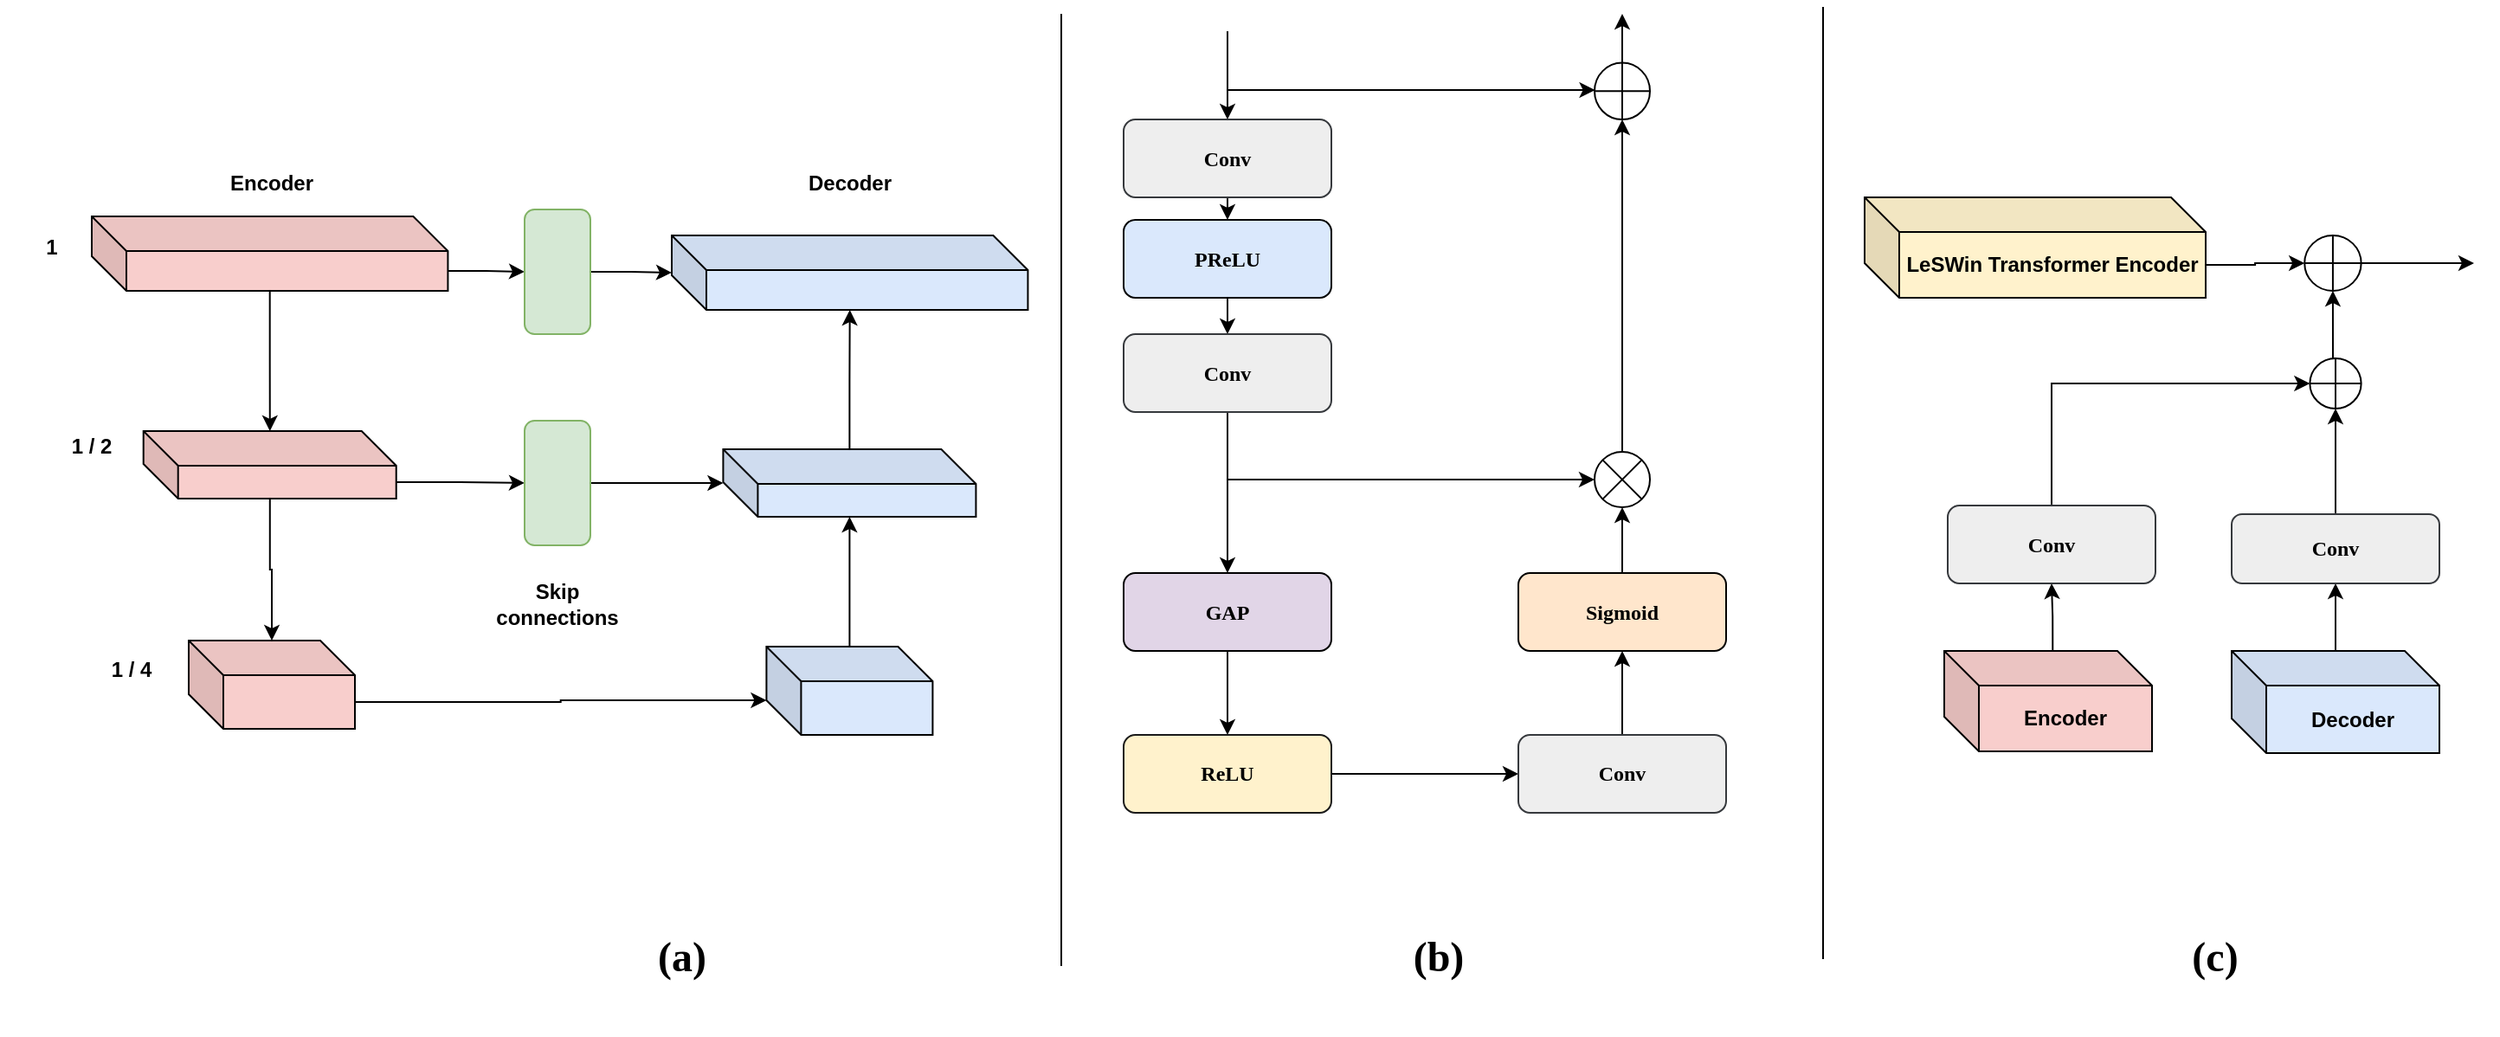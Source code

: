 <mxfile version="15.7.0" type="github">
  <diagram id="IEZfFUt5iknaMV8YK9Li" name="第 1 页">
    <mxGraphModel dx="394" dy="578" grid="1" gridSize="10" guides="1" tooltips="1" connect="1" arrows="1" fold="1" page="1" pageScale="1" pageWidth="827" pageHeight="1169" math="0" shadow="0">
      <root>
        <mxCell id="0" />
        <mxCell id="1" parent="0" />
        <mxCell id="TE2xIWxWRdcWMgeTcJOB-1" value="" style="endArrow=none;html=1;rounded=0;fontStyle=1" edge="1" parent="1">
          <mxGeometry width="50" height="50" relative="1" as="geometry">
            <mxPoint x="1620" y="850" as="sourcePoint" />
            <mxPoint x="1620" y="300" as="targetPoint" />
          </mxGeometry>
        </mxCell>
        <mxCell id="TE2xIWxWRdcWMgeTcJOB-2" value="" style="edgeStyle=orthogonalEdgeStyle;rounded=0;orthogonalLoop=1;jettySize=auto;html=1;fontFamily=Times New Roman;startArrow=none;startFill=0;endArrow=classic;endFill=1;exitX=0.522;exitY=-0.005;exitDx=0;exitDy=0;exitPerimeter=0;fontStyle=1" edge="1" parent="1" source="TE2xIWxWRdcWMgeTcJOB-14" target="TE2xIWxWRdcWMgeTcJOB-5">
          <mxGeometry relative="1" as="geometry">
            <mxPoint x="2192" y="709" as="sourcePoint" />
          </mxGeometry>
        </mxCell>
        <mxCell id="TE2xIWxWRdcWMgeTcJOB-3" value="" style="edgeStyle=orthogonalEdgeStyle;rounded=0;orthogonalLoop=1;jettySize=auto;html=1;fontFamily=Times New Roman;startArrow=none;startFill=0;endArrow=classic;endFill=1;exitX=0.5;exitY=0.004;exitDx=0;exitDy=0;exitPerimeter=0;fontStyle=1" edge="1" parent="1" source="TE2xIWxWRdcWMgeTcJOB-15" target="TE2xIWxWRdcWMgeTcJOB-7">
          <mxGeometry relative="1" as="geometry">
            <mxPoint x="2356" y="709" as="sourcePoint" />
          </mxGeometry>
        </mxCell>
        <mxCell id="TE2xIWxWRdcWMgeTcJOB-4" style="edgeStyle=orthogonalEdgeStyle;rounded=0;orthogonalLoop=1;jettySize=auto;html=1;exitX=0.5;exitY=0;exitDx=0;exitDy=0;entryX=0;entryY=0.5;entryDx=0;entryDy=0;fontFamily=Times New Roman;startArrow=none;startFill=0;endArrow=classic;endFill=1;fontStyle=1" edge="1" parent="1" source="TE2xIWxWRdcWMgeTcJOB-5" target="TE2xIWxWRdcWMgeTcJOB-9">
          <mxGeometry relative="1" as="geometry" />
        </mxCell>
        <mxCell id="TE2xIWxWRdcWMgeTcJOB-5" value="&lt;span&gt;Conv&lt;/span&gt;" style="rounded=1;whiteSpace=wrap;html=1;fontFamily=Times New Roman;fillColor=#eeeeee;strokeColor=#36393d;fontStyle=1" vertex="1" parent="1">
          <mxGeometry x="2132" y="584" width="120" height="45" as="geometry" />
        </mxCell>
        <mxCell id="TE2xIWxWRdcWMgeTcJOB-6" style="edgeStyle=orthogonalEdgeStyle;rounded=0;orthogonalLoop=1;jettySize=auto;html=1;exitX=0.5;exitY=0;exitDx=0;exitDy=0;entryX=0.5;entryY=1;entryDx=0;entryDy=0;fontFamily=Times New Roman;startArrow=none;startFill=0;endArrow=classic;endFill=1;fontStyle=1" edge="1" parent="1" source="TE2xIWxWRdcWMgeTcJOB-7" target="TE2xIWxWRdcWMgeTcJOB-9">
          <mxGeometry relative="1" as="geometry" />
        </mxCell>
        <mxCell id="TE2xIWxWRdcWMgeTcJOB-7" value="&lt;span&gt;Conv&lt;/span&gt;" style="rounded=1;whiteSpace=wrap;html=1;fontFamily=Times New Roman;strokeColor=#36393d;fillColor=#eeeeee;fontStyle=1" vertex="1" parent="1">
          <mxGeometry x="2296" y="589" width="120" height="40" as="geometry" />
        </mxCell>
        <mxCell id="TE2xIWxWRdcWMgeTcJOB-8" style="edgeStyle=orthogonalEdgeStyle;rounded=0;orthogonalLoop=1;jettySize=auto;html=1;exitX=0.5;exitY=0;exitDx=0;exitDy=0;entryX=0.5;entryY=1;entryDx=0;entryDy=0;fontFamily=Times New Roman;startArrow=none;startFill=0;endArrow=classic;endFill=1;fontStyle=1" edge="1" parent="1" source="TE2xIWxWRdcWMgeTcJOB-9" target="TE2xIWxWRdcWMgeTcJOB-11">
          <mxGeometry relative="1" as="geometry" />
        </mxCell>
        <mxCell id="TE2xIWxWRdcWMgeTcJOB-9" value="" style="shape=orEllipse;perimeter=ellipsePerimeter;whiteSpace=wrap;html=1;backgroundOutline=1;fontColor=#FF170F;strokeColor=#000000;align=center;verticalAlign=top;fillColor=default;fontStyle=1" vertex="1" parent="1">
          <mxGeometry x="2341.18" y="499" width="29.64" height="29" as="geometry" />
        </mxCell>
        <mxCell id="TE2xIWxWRdcWMgeTcJOB-10" style="edgeStyle=orthogonalEdgeStyle;rounded=0;orthogonalLoop=1;jettySize=auto;html=1;exitX=1;exitY=0.5;exitDx=0;exitDy=0;fontFamily=Times New Roman;startArrow=none;startFill=0;endArrow=classic;endFill=1;fontStyle=1" edge="1" parent="1" source="TE2xIWxWRdcWMgeTcJOB-11">
          <mxGeometry relative="1" as="geometry">
            <mxPoint x="2436.0" y="444" as="targetPoint" />
          </mxGeometry>
        </mxCell>
        <mxCell id="TE2xIWxWRdcWMgeTcJOB-11" value="" style="shape=orEllipse;perimeter=ellipsePerimeter;whiteSpace=wrap;html=1;backgroundOutline=1;fontColor=#FF170F;strokeColor=#000000;align=center;verticalAlign=top;fillColor=default;fontStyle=1" vertex="1" parent="1">
          <mxGeometry x="2338.11" y="428" width="32.71" height="32" as="geometry" />
        </mxCell>
        <mxCell id="TE2xIWxWRdcWMgeTcJOB-12" style="edgeStyle=orthogonalEdgeStyle;rounded=0;orthogonalLoop=1;jettySize=auto;html=1;exitX=0;exitY=0;exitDx=120;exitDy=39;entryX=0;entryY=0.5;entryDx=0;entryDy=0;fontFamily=Times New Roman;startArrow=none;startFill=0;endArrow=classic;endFill=1;exitPerimeter=0;fontStyle=1" edge="1" parent="1" source="TE2xIWxWRdcWMgeTcJOB-16" target="TE2xIWxWRdcWMgeTcJOB-11">
          <mxGeometry relative="1" as="geometry">
            <mxPoint x="2226" y="388.5" as="sourcePoint" />
          </mxGeometry>
        </mxCell>
        <mxCell id="TE2xIWxWRdcWMgeTcJOB-13" value="&lt;h1&gt;(c)&lt;/h1&gt;" style="text;html=1;strokeColor=none;fillColor=none;align=center;verticalAlign=middle;whiteSpace=wrap;rounded=0;fontFamily=Times New Roman;fontStyle=1" vertex="1" parent="1">
          <mxGeometry x="2123" y="800" width="327" height="90" as="geometry" />
        </mxCell>
        <mxCell id="TE2xIWxWRdcWMgeTcJOB-14" value="&lt;span&gt;Encoder&lt;/span&gt;" style="shape=cube;whiteSpace=wrap;html=1;boundedLbl=1;backgroundOutline=1;darkOpacity=0.05;darkOpacity2=0.1;fillColor=#f8cecc;strokeColor=#000000;fontStyle=1" vertex="1" parent="1">
          <mxGeometry x="2130" y="668" width="120" height="58" as="geometry" />
        </mxCell>
        <mxCell id="TE2xIWxWRdcWMgeTcJOB-15" value="&lt;span&gt;Decoder&lt;/span&gt;" style="shape=cube;whiteSpace=wrap;html=1;boundedLbl=1;backgroundOutline=1;darkOpacity=0.05;darkOpacity2=0.1;fillColor=#dae8fc;strokeColor=#000000;fontStyle=1" vertex="1" parent="1">
          <mxGeometry x="2296" y="668" width="120" height="59" as="geometry" />
        </mxCell>
        <mxCell id="TE2xIWxWRdcWMgeTcJOB-16" value="&lt;span&gt;LeSWin Transformer Encoder&lt;/span&gt;" style="shape=cube;whiteSpace=wrap;html=1;boundedLbl=1;backgroundOutline=1;darkOpacity=0.05;darkOpacity2=0.1;fillColor=#fff2cc;strokeColor=#000000;fontStyle=1" vertex="1" parent="1">
          <mxGeometry x="2084" y="406" width="197" height="58" as="geometry" />
        </mxCell>
        <mxCell id="TE2xIWxWRdcWMgeTcJOB-50" style="edgeStyle=orthogonalEdgeStyle;rounded=0;orthogonalLoop=1;jettySize=auto;html=1;exitX=0;exitY=0;exitDx=96.0;exitDy=35.5;exitPerimeter=0;entryX=0;entryY=0;entryDx=0;entryDy=31;entryPerimeter=0;fontStyle=1" edge="1" parent="1" source="TE2xIWxWRdcWMgeTcJOB-17" target="TE2xIWxWRdcWMgeTcJOB-18">
          <mxGeometry relative="1" as="geometry" />
        </mxCell>
        <mxCell id="TE2xIWxWRdcWMgeTcJOB-17" value="" style="shape=cube;whiteSpace=wrap;html=1;boundedLbl=1;backgroundOutline=1;darkOpacity=0.05;darkOpacity2=0.1;fillColor=#f8cecc;strokeColor=#000000;fontStyle=1" vertex="1" parent="1">
          <mxGeometry x="1116" y="662" width="96" height="51" as="geometry" />
        </mxCell>
        <mxCell id="TE2xIWxWRdcWMgeTcJOB-46" value="" style="edgeStyle=orthogonalEdgeStyle;rounded=0;orthogonalLoop=1;jettySize=auto;html=1;fontStyle=1" edge="1" parent="1" source="TE2xIWxWRdcWMgeTcJOB-18" target="TE2xIWxWRdcWMgeTcJOB-35">
          <mxGeometry relative="1" as="geometry" />
        </mxCell>
        <mxCell id="TE2xIWxWRdcWMgeTcJOB-18" value="" style="shape=cube;whiteSpace=wrap;html=1;boundedLbl=1;backgroundOutline=1;darkOpacity=0.05;darkOpacity2=0.1;fillColor=#dae8fc;strokeColor=#000000;fontStyle=1" vertex="1" parent="1">
          <mxGeometry x="1449.71" y="665.5" width="96" height="51" as="geometry" />
        </mxCell>
        <mxCell id="TE2xIWxWRdcWMgeTcJOB-28" value="" style="edgeStyle=orthogonalEdgeStyle;rounded=0;orthogonalLoop=1;jettySize=auto;html=1;fontStyle=1" edge="1" parent="1" source="TE2xIWxWRdcWMgeTcJOB-24" target="TE2xIWxWRdcWMgeTcJOB-17">
          <mxGeometry relative="1" as="geometry" />
        </mxCell>
        <mxCell id="TE2xIWxWRdcWMgeTcJOB-44" style="edgeStyle=orthogonalEdgeStyle;rounded=0;orthogonalLoop=1;jettySize=auto;html=1;exitX=0;exitY=0;exitDx=146;exitDy=29.5;exitPerimeter=0;fontStyle=1" edge="1" parent="1" source="TE2xIWxWRdcWMgeTcJOB-24" target="TE2xIWxWRdcWMgeTcJOB-43">
          <mxGeometry relative="1" as="geometry" />
        </mxCell>
        <mxCell id="TE2xIWxWRdcWMgeTcJOB-24" value="" style="shape=cube;whiteSpace=wrap;html=1;boundedLbl=1;backgroundOutline=1;darkOpacity=0.05;darkOpacity2=0.1;fillColor=#f8cecc;strokeColor=#000000;fontStyle=1" vertex="1" parent="1">
          <mxGeometry x="1089.86" y="541" width="146" height="39" as="geometry" />
        </mxCell>
        <mxCell id="TE2xIWxWRdcWMgeTcJOB-27" value="" style="edgeStyle=orthogonalEdgeStyle;rounded=0;orthogonalLoop=1;jettySize=auto;html=1;fontStyle=1" edge="1" parent="1" source="TE2xIWxWRdcWMgeTcJOB-25" target="TE2xIWxWRdcWMgeTcJOB-24">
          <mxGeometry relative="1" as="geometry" />
        </mxCell>
        <mxCell id="TE2xIWxWRdcWMgeTcJOB-39" style="edgeStyle=orthogonalEdgeStyle;rounded=0;orthogonalLoop=1;jettySize=auto;html=1;exitX=0;exitY=0;exitDx=205.71;exitDy=31.5;exitPerimeter=0;entryX=0;entryY=0.5;entryDx=0;entryDy=0;fontStyle=1" edge="1" parent="1" source="TE2xIWxWRdcWMgeTcJOB-25" target="TE2xIWxWRdcWMgeTcJOB-38">
          <mxGeometry relative="1" as="geometry" />
        </mxCell>
        <mxCell id="TE2xIWxWRdcWMgeTcJOB-25" value="" style="shape=cube;whiteSpace=wrap;html=1;boundedLbl=1;backgroundOutline=1;darkOpacity=0.05;darkOpacity2=0.1;fillColor=#f8cecc;strokeColor=#000000;fontStyle=1" vertex="1" parent="1">
          <mxGeometry x="1060" y="417" width="205.71" height="43" as="geometry" />
        </mxCell>
        <mxCell id="TE2xIWxWRdcWMgeTcJOB-29" value="&lt;span&gt;1&lt;/span&gt;" style="text;html=1;strokeColor=none;fillColor=none;align=center;verticalAlign=middle;whiteSpace=wrap;rounded=0;fontStyle=1" vertex="1" parent="1">
          <mxGeometry x="1007" y="420" width="60" height="30" as="geometry" />
        </mxCell>
        <mxCell id="TE2xIWxWRdcWMgeTcJOB-30" value="&lt;span&gt;1 / 2&lt;/span&gt;" style="text;html=1;strokeColor=none;fillColor=none;align=center;verticalAlign=middle;whiteSpace=wrap;rounded=0;fontStyle=1" vertex="1" parent="1">
          <mxGeometry x="1029.86" y="535" width="60" height="30" as="geometry" />
        </mxCell>
        <mxCell id="TE2xIWxWRdcWMgeTcJOB-31" value="&lt;span&gt;1 / 4&lt;/span&gt;" style="text;html=1;strokeColor=none;fillColor=none;align=center;verticalAlign=middle;whiteSpace=wrap;rounded=0;fontStyle=1" vertex="1" parent="1">
          <mxGeometry x="1053" y="664" width="60" height="30" as="geometry" />
        </mxCell>
        <mxCell id="TE2xIWxWRdcWMgeTcJOB-32" value="&lt;span&gt;Encoder&lt;/span&gt;" style="text;html=1;strokeColor=none;fillColor=none;align=center;verticalAlign=middle;whiteSpace=wrap;rounded=0;fontStyle=1" vertex="1" parent="1">
          <mxGeometry x="1134" y="383" width="60" height="30" as="geometry" />
        </mxCell>
        <mxCell id="TE2xIWxWRdcWMgeTcJOB-47" value="" style="edgeStyle=orthogonalEdgeStyle;rounded=0;orthogonalLoop=1;jettySize=auto;html=1;fontStyle=1" edge="1" parent="1" source="TE2xIWxWRdcWMgeTcJOB-35" target="TE2xIWxWRdcWMgeTcJOB-36">
          <mxGeometry relative="1" as="geometry" />
        </mxCell>
        <mxCell id="TE2xIWxWRdcWMgeTcJOB-35" value="" style="shape=cube;whiteSpace=wrap;html=1;boundedLbl=1;backgroundOutline=1;darkOpacity=0.05;darkOpacity2=0.1;fillColor=#dae8fc;strokeColor=#000000;fontStyle=1" vertex="1" parent="1">
          <mxGeometry x="1424.71" y="551.5" width="146" height="39" as="geometry" />
        </mxCell>
        <mxCell id="TE2xIWxWRdcWMgeTcJOB-36" value="" style="shape=cube;whiteSpace=wrap;html=1;boundedLbl=1;backgroundOutline=1;darkOpacity=0.05;darkOpacity2=0.1;fillColor=#dae8fc;strokeColor=#000000;fontStyle=1" vertex="1" parent="1">
          <mxGeometry x="1395" y="428" width="205.71" height="43" as="geometry" />
        </mxCell>
        <mxCell id="TE2xIWxWRdcWMgeTcJOB-37" value="&lt;span&gt;Decoder&lt;/span&gt;" style="text;html=1;strokeColor=none;fillColor=none;align=center;verticalAlign=middle;whiteSpace=wrap;rounded=0;fontStyle=1" vertex="1" parent="1">
          <mxGeometry x="1467.71" y="383" width="60" height="30" as="geometry" />
        </mxCell>
        <mxCell id="TE2xIWxWRdcWMgeTcJOB-40" value="" style="edgeStyle=orthogonalEdgeStyle;rounded=0;orthogonalLoop=1;jettySize=auto;html=1;fontStyle=1" edge="1" parent="1" source="TE2xIWxWRdcWMgeTcJOB-38" target="TE2xIWxWRdcWMgeTcJOB-36">
          <mxGeometry relative="1" as="geometry" />
        </mxCell>
        <mxCell id="TE2xIWxWRdcWMgeTcJOB-38" value="" style="rounded=1;whiteSpace=wrap;html=1;strokeColor=#82b366;fillColor=#d5e8d4;fontStyle=1" vertex="1" parent="1">
          <mxGeometry x="1310" y="413" width="38" height="72" as="geometry" />
        </mxCell>
        <mxCell id="TE2xIWxWRdcWMgeTcJOB-45" value="" style="edgeStyle=orthogonalEdgeStyle;rounded=0;orthogonalLoop=1;jettySize=auto;html=1;fontStyle=1" edge="1" parent="1" source="TE2xIWxWRdcWMgeTcJOB-43" target="TE2xIWxWRdcWMgeTcJOB-35">
          <mxGeometry relative="1" as="geometry" />
        </mxCell>
        <mxCell id="TE2xIWxWRdcWMgeTcJOB-43" value="" style="rounded=1;whiteSpace=wrap;html=1;strokeColor=#82b366;fillColor=#d5e8d4;fontStyle=1" vertex="1" parent="1">
          <mxGeometry x="1310" y="535" width="38" height="72" as="geometry" />
        </mxCell>
        <mxCell id="TE2xIWxWRdcWMgeTcJOB-48" value="&lt;span&gt;Skip connections&lt;/span&gt;" style="text;html=1;strokeColor=none;fillColor=none;align=center;verticalAlign=middle;whiteSpace=wrap;rounded=0;fontStyle=1" vertex="1" parent="1">
          <mxGeometry x="1299" y="626" width="60" height="30" as="geometry" />
        </mxCell>
        <mxCell id="TE2xIWxWRdcWMgeTcJOB-49" value="&lt;h1&gt;(a)&lt;/h1&gt;" style="text;html=1;strokeColor=none;fillColor=none;align=center;verticalAlign=middle;whiteSpace=wrap;rounded=0;fontFamily=Times New Roman;fontStyle=1" vertex="1" parent="1">
          <mxGeometry x="1219" y="800" width="364" height="90" as="geometry" />
        </mxCell>
        <mxCell id="TE2xIWxWRdcWMgeTcJOB-52" value="" style="endArrow=none;html=1;rounded=0;fontStyle=1" edge="1" parent="1">
          <mxGeometry width="50" height="50" relative="1" as="geometry">
            <mxPoint x="2060" y="846.0" as="sourcePoint" />
            <mxPoint x="2060" y="296" as="targetPoint" />
          </mxGeometry>
        </mxCell>
        <mxCell id="TE2xIWxWRdcWMgeTcJOB-53" value="&lt;h1&gt;(b)&lt;/h1&gt;" style="text;html=1;strokeColor=none;fillColor=none;align=center;verticalAlign=middle;whiteSpace=wrap;rounded=0;fontFamily=Times New Roman;fontStyle=1" vertex="1" parent="1">
          <mxGeometry x="1656" y="800" width="364" height="90" as="geometry" />
        </mxCell>
        <mxCell id="TE2xIWxWRdcWMgeTcJOB-60" style="edgeStyle=orthogonalEdgeStyle;rounded=0;orthogonalLoop=1;jettySize=auto;html=1;exitX=0.5;exitY=1;exitDx=0;exitDy=0;entryX=0.5;entryY=0;entryDx=0;entryDy=0;fontStyle=1" edge="1" parent="1" source="TE2xIWxWRdcWMgeTcJOB-54" target="TE2xIWxWRdcWMgeTcJOB-55">
          <mxGeometry relative="1" as="geometry" />
        </mxCell>
        <mxCell id="TE2xIWxWRdcWMgeTcJOB-84" style="edgeStyle=orthogonalEdgeStyle;rounded=0;orthogonalLoop=1;jettySize=auto;html=1;exitX=0.5;exitY=0;exitDx=0;exitDy=0;endArrow=none;endFill=0;startArrow=classic;startFill=1;fontStyle=1" edge="1" parent="1" source="TE2xIWxWRdcWMgeTcJOB-54">
          <mxGeometry relative="1" as="geometry">
            <mxPoint x="1716" y="310" as="targetPoint" />
            <Array as="points">
              <mxPoint x="1716" y="310" />
              <mxPoint x="1716" y="310" />
            </Array>
          </mxGeometry>
        </mxCell>
        <mxCell id="TE2xIWxWRdcWMgeTcJOB-54" value="&lt;span&gt;Conv&lt;/span&gt;" style="rounded=1;whiteSpace=wrap;html=1;fontFamily=Times New Roman;fillColor=#eeeeee;strokeColor=#36393d;fontStyle=1" vertex="1" parent="1">
          <mxGeometry x="1656" y="361" width="120" height="45" as="geometry" />
        </mxCell>
        <mxCell id="TE2xIWxWRdcWMgeTcJOB-61" value="" style="edgeStyle=orthogonalEdgeStyle;rounded=0;orthogonalLoop=1;jettySize=auto;html=1;fontStyle=1" edge="1" parent="1" source="TE2xIWxWRdcWMgeTcJOB-55" target="TE2xIWxWRdcWMgeTcJOB-56">
          <mxGeometry relative="1" as="geometry" />
        </mxCell>
        <mxCell id="TE2xIWxWRdcWMgeTcJOB-55" value="&lt;span&gt;PReLU&lt;/span&gt;" style="rounded=1;whiteSpace=wrap;html=1;fontFamily=Times New Roman;fillColor=#dae8fc;strokeColor=#000000;fontStyle=1" vertex="1" parent="1">
          <mxGeometry x="1656" y="419" width="120" height="45" as="geometry" />
        </mxCell>
        <mxCell id="TE2xIWxWRdcWMgeTcJOB-62" value="" style="edgeStyle=orthogonalEdgeStyle;rounded=0;orthogonalLoop=1;jettySize=auto;html=1;fontStyle=1" edge="1" parent="1" source="TE2xIWxWRdcWMgeTcJOB-56" target="TE2xIWxWRdcWMgeTcJOB-57">
          <mxGeometry relative="1" as="geometry" />
        </mxCell>
        <mxCell id="TE2xIWxWRdcWMgeTcJOB-83" style="edgeStyle=orthogonalEdgeStyle;rounded=0;orthogonalLoop=1;jettySize=auto;html=1;exitX=0.5;exitY=1;exitDx=0;exitDy=0;entryX=0;entryY=0.5;entryDx=0;entryDy=0;entryPerimeter=0;fontStyle=1" edge="1" parent="1" source="TE2xIWxWRdcWMgeTcJOB-56" target="TE2xIWxWRdcWMgeTcJOB-73">
          <mxGeometry relative="1" as="geometry" />
        </mxCell>
        <mxCell id="TE2xIWxWRdcWMgeTcJOB-56" value="&lt;span&gt;Conv&lt;/span&gt;" style="rounded=1;whiteSpace=wrap;html=1;fontFamily=Times New Roman;fillColor=#eeeeee;strokeColor=#36393d;fontStyle=1" vertex="1" parent="1">
          <mxGeometry x="1656" y="485" width="120" height="45" as="geometry" />
        </mxCell>
        <mxCell id="TE2xIWxWRdcWMgeTcJOB-63" value="" style="edgeStyle=orthogonalEdgeStyle;rounded=0;orthogonalLoop=1;jettySize=auto;html=1;fontStyle=1" edge="1" parent="1" source="TE2xIWxWRdcWMgeTcJOB-57" target="TE2xIWxWRdcWMgeTcJOB-58">
          <mxGeometry relative="1" as="geometry" />
        </mxCell>
        <mxCell id="TE2xIWxWRdcWMgeTcJOB-57" value="&lt;span&gt;GAP&lt;/span&gt;" style="rounded=1;whiteSpace=wrap;html=1;fontFamily=Times New Roman;fillColor=#e1d5e7;strokeColor=#000000;fontStyle=1" vertex="1" parent="1">
          <mxGeometry x="1656" y="623" width="120" height="45" as="geometry" />
        </mxCell>
        <mxCell id="TE2xIWxWRdcWMgeTcJOB-65" value="" style="edgeStyle=orthogonalEdgeStyle;rounded=0;orthogonalLoop=1;jettySize=auto;html=1;fontStyle=1" edge="1" parent="1" source="TE2xIWxWRdcWMgeTcJOB-58" target="TE2xIWxWRdcWMgeTcJOB-64">
          <mxGeometry relative="1" as="geometry" />
        </mxCell>
        <mxCell id="TE2xIWxWRdcWMgeTcJOB-58" value="&lt;span&gt;ReLU&lt;/span&gt;" style="rounded=1;whiteSpace=wrap;html=1;fontFamily=Times New Roman;fillColor=#fff2cc;strokeColor=#1A1A1A;fontStyle=1" vertex="1" parent="1">
          <mxGeometry x="1656" y="716.5" width="120" height="45" as="geometry" />
        </mxCell>
        <mxCell id="TE2xIWxWRdcWMgeTcJOB-80" value="" style="edgeStyle=orthogonalEdgeStyle;rounded=0;orthogonalLoop=1;jettySize=auto;html=1;fontStyle=1" edge="1" parent="1" source="TE2xIWxWRdcWMgeTcJOB-64" target="TE2xIWxWRdcWMgeTcJOB-69">
          <mxGeometry relative="1" as="geometry" />
        </mxCell>
        <mxCell id="TE2xIWxWRdcWMgeTcJOB-64" value="&lt;span&gt;Conv&lt;/span&gt;" style="rounded=1;whiteSpace=wrap;html=1;fontFamily=Times New Roman;fillColor=#eeeeee;strokeColor=#36393d;fontStyle=1" vertex="1" parent="1">
          <mxGeometry x="1884" y="716.5" width="120" height="45" as="geometry" />
        </mxCell>
        <mxCell id="TE2xIWxWRdcWMgeTcJOB-81" value="" style="edgeStyle=orthogonalEdgeStyle;rounded=0;orthogonalLoop=1;jettySize=auto;html=1;fontStyle=1" edge="1" parent="1" source="TE2xIWxWRdcWMgeTcJOB-69" target="TE2xIWxWRdcWMgeTcJOB-73">
          <mxGeometry relative="1" as="geometry" />
        </mxCell>
        <mxCell id="TE2xIWxWRdcWMgeTcJOB-69" value="&lt;span&gt;Sigmoid&lt;/span&gt;" style="rounded=1;whiteSpace=wrap;html=1;fontFamily=Times New Roman;fillColor=#ffe6cc;strokeColor=#000000;fontStyle=1" vertex="1" parent="1">
          <mxGeometry x="1884" y="623" width="120" height="45" as="geometry" />
        </mxCell>
        <mxCell id="TE2xIWxWRdcWMgeTcJOB-82" value="" style="edgeStyle=orthogonalEdgeStyle;rounded=0;orthogonalLoop=1;jettySize=auto;html=1;fontStyle=1" edge="1" parent="1" source="TE2xIWxWRdcWMgeTcJOB-73" target="TE2xIWxWRdcWMgeTcJOB-68">
          <mxGeometry relative="1" as="geometry" />
        </mxCell>
        <mxCell id="TE2xIWxWRdcWMgeTcJOB-73" value="" style="verticalLabelPosition=bottom;verticalAlign=top;html=1;shape=mxgraph.flowchart.or;rounded=1;fontStyle=1" vertex="1" parent="1">
          <mxGeometry x="1928" y="553" width="32" height="32" as="geometry" />
        </mxCell>
        <mxCell id="TE2xIWxWRdcWMgeTcJOB-97" style="edgeStyle=orthogonalEdgeStyle;rounded=0;orthogonalLoop=1;jettySize=auto;html=1;exitX=0;exitY=0.5;exitDx=0;exitDy=0;startArrow=none;startFill=0;endArrow=classic;endFill=1;fontStyle=1" edge="1" parent="1" source="TE2xIWxWRdcWMgeTcJOB-68">
          <mxGeometry relative="1" as="geometry">
            <mxPoint x="1944" y="300" as="targetPoint" />
          </mxGeometry>
        </mxCell>
        <mxCell id="TE2xIWxWRdcWMgeTcJOB-68" value="" style="shape=orEllipse;perimeter=ellipsePerimeter;whiteSpace=wrap;html=1;backgroundOutline=1;fontColor=#FF170F;strokeColor=#000000;align=center;verticalAlign=top;fillColor=default;fontStyle=1;direction=south;" vertex="1" parent="1">
          <mxGeometry x="1928.005" y="328.295" width="32" height="32.71" as="geometry" />
        </mxCell>
        <mxCell id="TE2xIWxWRdcWMgeTcJOB-92" value="" style="edgeStyle=orthogonalEdgeStyle;rounded=0;orthogonalLoop=1;jettySize=auto;html=1;startArrow=none;startFill=0;endArrow=classic;endFill=1;entryX=0.48;entryY=0.991;entryDx=0;entryDy=0;entryPerimeter=0;fontStyle=1" edge="1" parent="1" target="TE2xIWxWRdcWMgeTcJOB-68">
          <mxGeometry relative="1" as="geometry">
            <mxPoint x="1716" y="320" as="sourcePoint" />
            <mxPoint x="1926" y="344" as="targetPoint" />
            <Array as="points">
              <mxPoint x="1716" y="344" />
            </Array>
          </mxGeometry>
        </mxCell>
      </root>
    </mxGraphModel>
  </diagram>
</mxfile>
